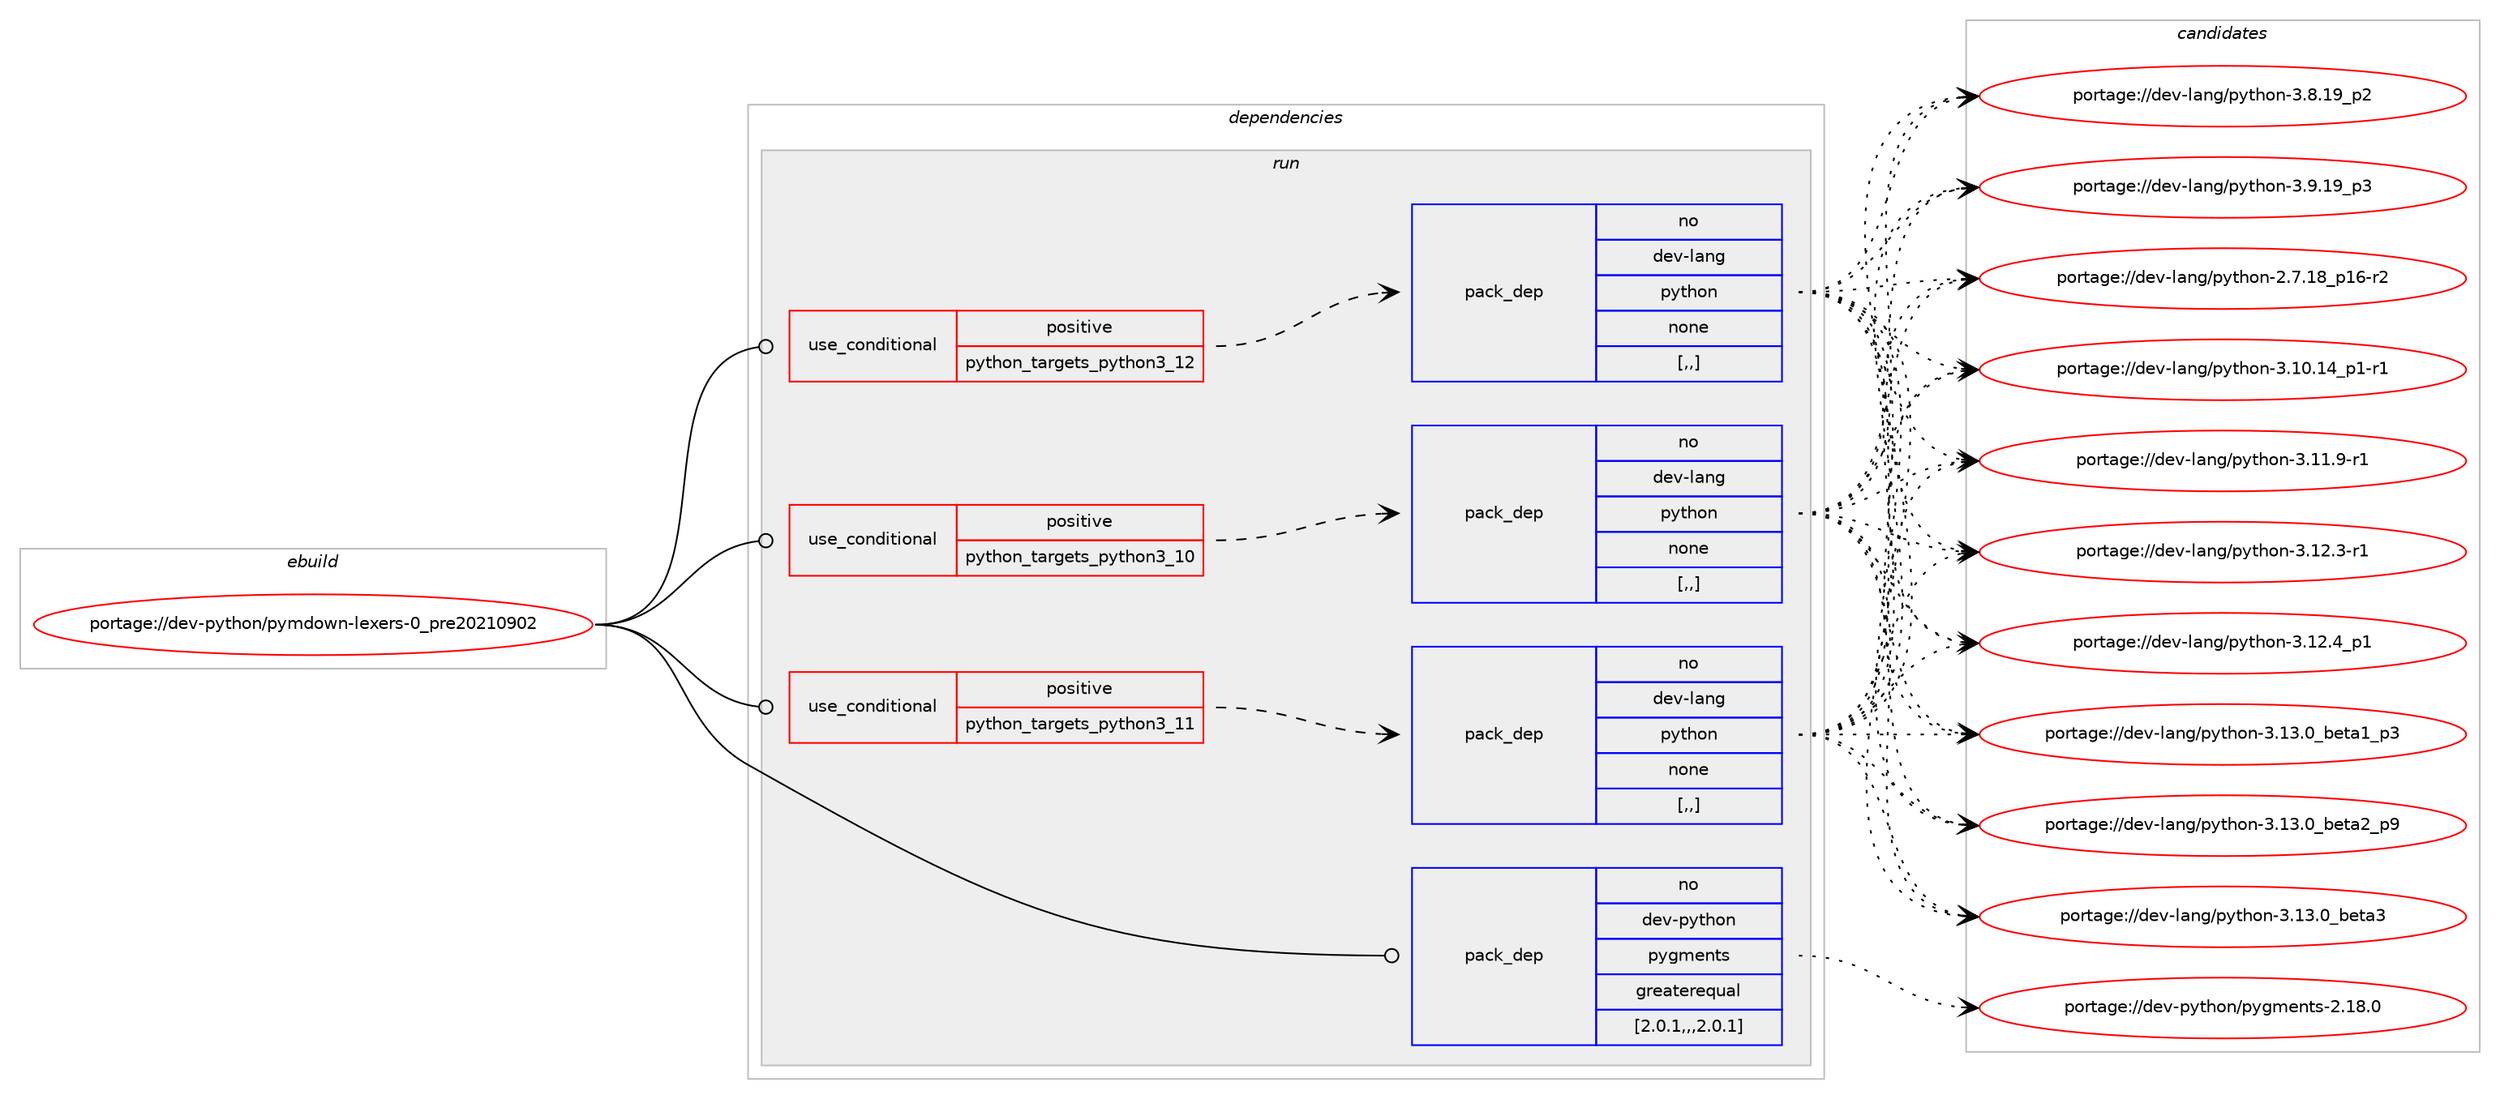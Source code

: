 digraph prolog {

# *************
# Graph options
# *************

newrank=true;
concentrate=true;
compound=true;
graph [rankdir=LR,fontname=Helvetica,fontsize=10,ranksep=1.5];#, ranksep=2.5, nodesep=0.2];
edge  [arrowhead=vee];
node  [fontname=Helvetica,fontsize=10];

# **********
# The ebuild
# **********

subgraph cluster_leftcol {
color=gray;
rank=same;
label=<<i>ebuild</i>>;
id [label="portage://dev-python/pymdown-lexers-0_pre20210902", color=red, width=4, href="../dev-python/pymdown-lexers-0_pre20210902.svg"];
}

# ****************
# The dependencies
# ****************

subgraph cluster_midcol {
color=gray;
label=<<i>dependencies</i>>;
subgraph cluster_compile {
fillcolor="#eeeeee";
style=filled;
label=<<i>compile</i>>;
}
subgraph cluster_compileandrun {
fillcolor="#eeeeee";
style=filled;
label=<<i>compile and run</i>>;
}
subgraph cluster_run {
fillcolor="#eeeeee";
style=filled;
label=<<i>run</i>>;
subgraph cond36015 {
dependency153351 [label=<<TABLE BORDER="0" CELLBORDER="1" CELLSPACING="0" CELLPADDING="4"><TR><TD ROWSPAN="3" CELLPADDING="10">use_conditional</TD></TR><TR><TD>positive</TD></TR><TR><TD>python_targets_python3_10</TD></TR></TABLE>>, shape=none, color=red];
subgraph pack116115 {
dependency153352 [label=<<TABLE BORDER="0" CELLBORDER="1" CELLSPACING="0" CELLPADDING="4" WIDTH="220"><TR><TD ROWSPAN="6" CELLPADDING="30">pack_dep</TD></TR><TR><TD WIDTH="110">no</TD></TR><TR><TD>dev-lang</TD></TR><TR><TD>python</TD></TR><TR><TD>none</TD></TR><TR><TD>[,,]</TD></TR></TABLE>>, shape=none, color=blue];
}
dependency153351:e -> dependency153352:w [weight=20,style="dashed",arrowhead="vee"];
}
id:e -> dependency153351:w [weight=20,style="solid",arrowhead="odot"];
subgraph cond36016 {
dependency153353 [label=<<TABLE BORDER="0" CELLBORDER="1" CELLSPACING="0" CELLPADDING="4"><TR><TD ROWSPAN="3" CELLPADDING="10">use_conditional</TD></TR><TR><TD>positive</TD></TR><TR><TD>python_targets_python3_11</TD></TR></TABLE>>, shape=none, color=red];
subgraph pack116116 {
dependency153354 [label=<<TABLE BORDER="0" CELLBORDER="1" CELLSPACING="0" CELLPADDING="4" WIDTH="220"><TR><TD ROWSPAN="6" CELLPADDING="30">pack_dep</TD></TR><TR><TD WIDTH="110">no</TD></TR><TR><TD>dev-lang</TD></TR><TR><TD>python</TD></TR><TR><TD>none</TD></TR><TR><TD>[,,]</TD></TR></TABLE>>, shape=none, color=blue];
}
dependency153353:e -> dependency153354:w [weight=20,style="dashed",arrowhead="vee"];
}
id:e -> dependency153353:w [weight=20,style="solid",arrowhead="odot"];
subgraph cond36017 {
dependency153355 [label=<<TABLE BORDER="0" CELLBORDER="1" CELLSPACING="0" CELLPADDING="4"><TR><TD ROWSPAN="3" CELLPADDING="10">use_conditional</TD></TR><TR><TD>positive</TD></TR><TR><TD>python_targets_python3_12</TD></TR></TABLE>>, shape=none, color=red];
subgraph pack116117 {
dependency153356 [label=<<TABLE BORDER="0" CELLBORDER="1" CELLSPACING="0" CELLPADDING="4" WIDTH="220"><TR><TD ROWSPAN="6" CELLPADDING="30">pack_dep</TD></TR><TR><TD WIDTH="110">no</TD></TR><TR><TD>dev-lang</TD></TR><TR><TD>python</TD></TR><TR><TD>none</TD></TR><TR><TD>[,,]</TD></TR></TABLE>>, shape=none, color=blue];
}
dependency153355:e -> dependency153356:w [weight=20,style="dashed",arrowhead="vee"];
}
id:e -> dependency153355:w [weight=20,style="solid",arrowhead="odot"];
subgraph pack116118 {
dependency153357 [label=<<TABLE BORDER="0" CELLBORDER="1" CELLSPACING="0" CELLPADDING="4" WIDTH="220"><TR><TD ROWSPAN="6" CELLPADDING="30">pack_dep</TD></TR><TR><TD WIDTH="110">no</TD></TR><TR><TD>dev-python</TD></TR><TR><TD>pygments</TD></TR><TR><TD>greaterequal</TD></TR><TR><TD>[2.0.1,,,2.0.1]</TD></TR></TABLE>>, shape=none, color=blue];
}
id:e -> dependency153357:w [weight=20,style="solid",arrowhead="odot"];
}
}

# **************
# The candidates
# **************

subgraph cluster_choices {
rank=same;
color=gray;
label=<<i>candidates</i>>;

subgraph choice116115 {
color=black;
nodesep=1;
choice100101118451089711010347112121116104111110455046554649569511249544511450 [label="portage://dev-lang/python-2.7.18_p16-r2", color=red, width=4,href="../dev-lang/python-2.7.18_p16-r2.svg"];
choice100101118451089711010347112121116104111110455146494846495295112494511449 [label="portage://dev-lang/python-3.10.14_p1-r1", color=red, width=4,href="../dev-lang/python-3.10.14_p1-r1.svg"];
choice100101118451089711010347112121116104111110455146494946574511449 [label="portage://dev-lang/python-3.11.9-r1", color=red, width=4,href="../dev-lang/python-3.11.9-r1.svg"];
choice100101118451089711010347112121116104111110455146495046514511449 [label="portage://dev-lang/python-3.12.3-r1", color=red, width=4,href="../dev-lang/python-3.12.3-r1.svg"];
choice100101118451089711010347112121116104111110455146495046529511249 [label="portage://dev-lang/python-3.12.4_p1", color=red, width=4,href="../dev-lang/python-3.12.4_p1.svg"];
choice10010111845108971101034711212111610411111045514649514648959810111697499511251 [label="portage://dev-lang/python-3.13.0_beta1_p3", color=red, width=4,href="../dev-lang/python-3.13.0_beta1_p3.svg"];
choice10010111845108971101034711212111610411111045514649514648959810111697509511257 [label="portage://dev-lang/python-3.13.0_beta2_p9", color=red, width=4,href="../dev-lang/python-3.13.0_beta2_p9.svg"];
choice1001011184510897110103471121211161041111104551464951464895981011169751 [label="portage://dev-lang/python-3.13.0_beta3", color=red, width=4,href="../dev-lang/python-3.13.0_beta3.svg"];
choice100101118451089711010347112121116104111110455146564649579511250 [label="portage://dev-lang/python-3.8.19_p2", color=red, width=4,href="../dev-lang/python-3.8.19_p2.svg"];
choice100101118451089711010347112121116104111110455146574649579511251 [label="portage://dev-lang/python-3.9.19_p3", color=red, width=4,href="../dev-lang/python-3.9.19_p3.svg"];
dependency153352:e -> choice100101118451089711010347112121116104111110455046554649569511249544511450:w [style=dotted,weight="100"];
dependency153352:e -> choice100101118451089711010347112121116104111110455146494846495295112494511449:w [style=dotted,weight="100"];
dependency153352:e -> choice100101118451089711010347112121116104111110455146494946574511449:w [style=dotted,weight="100"];
dependency153352:e -> choice100101118451089711010347112121116104111110455146495046514511449:w [style=dotted,weight="100"];
dependency153352:e -> choice100101118451089711010347112121116104111110455146495046529511249:w [style=dotted,weight="100"];
dependency153352:e -> choice10010111845108971101034711212111610411111045514649514648959810111697499511251:w [style=dotted,weight="100"];
dependency153352:e -> choice10010111845108971101034711212111610411111045514649514648959810111697509511257:w [style=dotted,weight="100"];
dependency153352:e -> choice1001011184510897110103471121211161041111104551464951464895981011169751:w [style=dotted,weight="100"];
dependency153352:e -> choice100101118451089711010347112121116104111110455146564649579511250:w [style=dotted,weight="100"];
dependency153352:e -> choice100101118451089711010347112121116104111110455146574649579511251:w [style=dotted,weight="100"];
}
subgraph choice116116 {
color=black;
nodesep=1;
choice100101118451089711010347112121116104111110455046554649569511249544511450 [label="portage://dev-lang/python-2.7.18_p16-r2", color=red, width=4,href="../dev-lang/python-2.7.18_p16-r2.svg"];
choice100101118451089711010347112121116104111110455146494846495295112494511449 [label="portage://dev-lang/python-3.10.14_p1-r1", color=red, width=4,href="../dev-lang/python-3.10.14_p1-r1.svg"];
choice100101118451089711010347112121116104111110455146494946574511449 [label="portage://dev-lang/python-3.11.9-r1", color=red, width=4,href="../dev-lang/python-3.11.9-r1.svg"];
choice100101118451089711010347112121116104111110455146495046514511449 [label="portage://dev-lang/python-3.12.3-r1", color=red, width=4,href="../dev-lang/python-3.12.3-r1.svg"];
choice100101118451089711010347112121116104111110455146495046529511249 [label="portage://dev-lang/python-3.12.4_p1", color=red, width=4,href="../dev-lang/python-3.12.4_p1.svg"];
choice10010111845108971101034711212111610411111045514649514648959810111697499511251 [label="portage://dev-lang/python-3.13.0_beta1_p3", color=red, width=4,href="../dev-lang/python-3.13.0_beta1_p3.svg"];
choice10010111845108971101034711212111610411111045514649514648959810111697509511257 [label="portage://dev-lang/python-3.13.0_beta2_p9", color=red, width=4,href="../dev-lang/python-3.13.0_beta2_p9.svg"];
choice1001011184510897110103471121211161041111104551464951464895981011169751 [label="portage://dev-lang/python-3.13.0_beta3", color=red, width=4,href="../dev-lang/python-3.13.0_beta3.svg"];
choice100101118451089711010347112121116104111110455146564649579511250 [label="portage://dev-lang/python-3.8.19_p2", color=red, width=4,href="../dev-lang/python-3.8.19_p2.svg"];
choice100101118451089711010347112121116104111110455146574649579511251 [label="portage://dev-lang/python-3.9.19_p3", color=red, width=4,href="../dev-lang/python-3.9.19_p3.svg"];
dependency153354:e -> choice100101118451089711010347112121116104111110455046554649569511249544511450:w [style=dotted,weight="100"];
dependency153354:e -> choice100101118451089711010347112121116104111110455146494846495295112494511449:w [style=dotted,weight="100"];
dependency153354:e -> choice100101118451089711010347112121116104111110455146494946574511449:w [style=dotted,weight="100"];
dependency153354:e -> choice100101118451089711010347112121116104111110455146495046514511449:w [style=dotted,weight="100"];
dependency153354:e -> choice100101118451089711010347112121116104111110455146495046529511249:w [style=dotted,weight="100"];
dependency153354:e -> choice10010111845108971101034711212111610411111045514649514648959810111697499511251:w [style=dotted,weight="100"];
dependency153354:e -> choice10010111845108971101034711212111610411111045514649514648959810111697509511257:w [style=dotted,weight="100"];
dependency153354:e -> choice1001011184510897110103471121211161041111104551464951464895981011169751:w [style=dotted,weight="100"];
dependency153354:e -> choice100101118451089711010347112121116104111110455146564649579511250:w [style=dotted,weight="100"];
dependency153354:e -> choice100101118451089711010347112121116104111110455146574649579511251:w [style=dotted,weight="100"];
}
subgraph choice116117 {
color=black;
nodesep=1;
choice100101118451089711010347112121116104111110455046554649569511249544511450 [label="portage://dev-lang/python-2.7.18_p16-r2", color=red, width=4,href="../dev-lang/python-2.7.18_p16-r2.svg"];
choice100101118451089711010347112121116104111110455146494846495295112494511449 [label="portage://dev-lang/python-3.10.14_p1-r1", color=red, width=4,href="../dev-lang/python-3.10.14_p1-r1.svg"];
choice100101118451089711010347112121116104111110455146494946574511449 [label="portage://dev-lang/python-3.11.9-r1", color=red, width=4,href="../dev-lang/python-3.11.9-r1.svg"];
choice100101118451089711010347112121116104111110455146495046514511449 [label="portage://dev-lang/python-3.12.3-r1", color=red, width=4,href="../dev-lang/python-3.12.3-r1.svg"];
choice100101118451089711010347112121116104111110455146495046529511249 [label="portage://dev-lang/python-3.12.4_p1", color=red, width=4,href="../dev-lang/python-3.12.4_p1.svg"];
choice10010111845108971101034711212111610411111045514649514648959810111697499511251 [label="portage://dev-lang/python-3.13.0_beta1_p3", color=red, width=4,href="../dev-lang/python-3.13.0_beta1_p3.svg"];
choice10010111845108971101034711212111610411111045514649514648959810111697509511257 [label="portage://dev-lang/python-3.13.0_beta2_p9", color=red, width=4,href="../dev-lang/python-3.13.0_beta2_p9.svg"];
choice1001011184510897110103471121211161041111104551464951464895981011169751 [label="portage://dev-lang/python-3.13.0_beta3", color=red, width=4,href="../dev-lang/python-3.13.0_beta3.svg"];
choice100101118451089711010347112121116104111110455146564649579511250 [label="portage://dev-lang/python-3.8.19_p2", color=red, width=4,href="../dev-lang/python-3.8.19_p2.svg"];
choice100101118451089711010347112121116104111110455146574649579511251 [label="portage://dev-lang/python-3.9.19_p3", color=red, width=4,href="../dev-lang/python-3.9.19_p3.svg"];
dependency153356:e -> choice100101118451089711010347112121116104111110455046554649569511249544511450:w [style=dotted,weight="100"];
dependency153356:e -> choice100101118451089711010347112121116104111110455146494846495295112494511449:w [style=dotted,weight="100"];
dependency153356:e -> choice100101118451089711010347112121116104111110455146494946574511449:w [style=dotted,weight="100"];
dependency153356:e -> choice100101118451089711010347112121116104111110455146495046514511449:w [style=dotted,weight="100"];
dependency153356:e -> choice100101118451089711010347112121116104111110455146495046529511249:w [style=dotted,weight="100"];
dependency153356:e -> choice10010111845108971101034711212111610411111045514649514648959810111697499511251:w [style=dotted,weight="100"];
dependency153356:e -> choice10010111845108971101034711212111610411111045514649514648959810111697509511257:w [style=dotted,weight="100"];
dependency153356:e -> choice1001011184510897110103471121211161041111104551464951464895981011169751:w [style=dotted,weight="100"];
dependency153356:e -> choice100101118451089711010347112121116104111110455146564649579511250:w [style=dotted,weight="100"];
dependency153356:e -> choice100101118451089711010347112121116104111110455146574649579511251:w [style=dotted,weight="100"];
}
subgraph choice116118 {
color=black;
nodesep=1;
choice100101118451121211161041111104711212110310910111011611545504649564648 [label="portage://dev-python/pygments-2.18.0", color=red, width=4,href="../dev-python/pygments-2.18.0.svg"];
dependency153357:e -> choice100101118451121211161041111104711212110310910111011611545504649564648:w [style=dotted,weight="100"];
}
}

}
